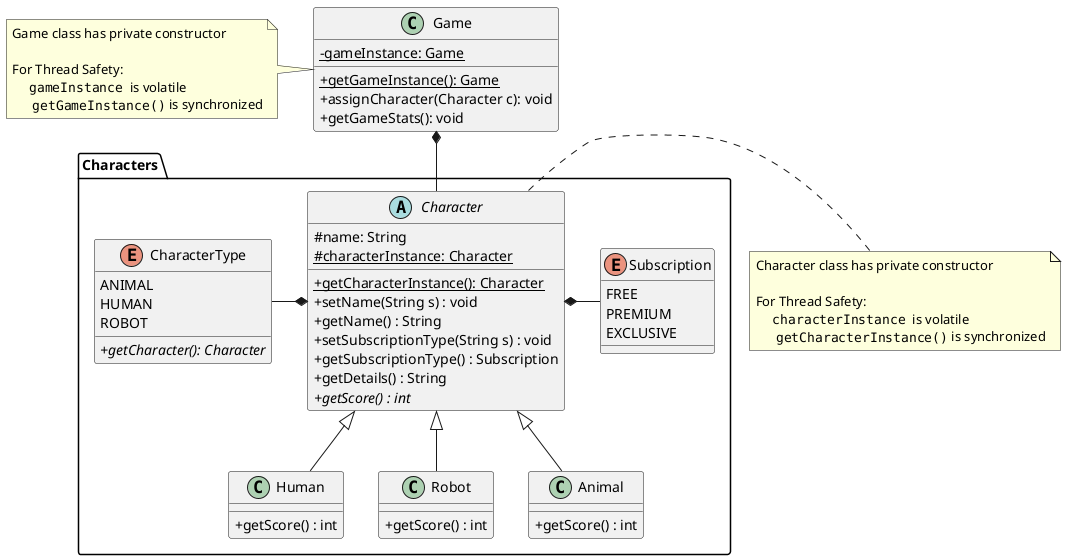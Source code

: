 @startuml
skinParam classAttributeIconSize 0

class Game{
{static} -gameInstance: Game
{static} +getGameInstance(): Game
+assignCharacter(Character c): void
+getGameStats(): void

}
note left
Game class has private constructor

For Thread Safety:
     ""gameInstance""  is volatile
      ""getGameInstance()"" is synchronized
end note

Game *-- Characters.Character

abstract class Characters.Character{
    #name: String
    {static}  #characterInstance: Character

    {static} +getCharacterInstance(): Character
    +setName(String s) : void
    +getName() : String
    +setSubscriptionType(String s) : void
    +getSubscriptionType() : Subscription
    +getDetails() : String
    {abstract} +getScore() : int
}

note right
Character class has private constructor

For Thread Safety:
     ""characterInstance""  is volatile
      ""getCharacterInstance()"" is synchronized
end note

class Characters.Human{
    + getScore() : int
}

class Characters.Robot{
    + getScore() : int
}

class Characters.Animal{
    + getScore() : int
}

enum Characters.Subscription{
FREE
PREMIUM
EXCLUSIVE
}
enum Characters.CharacterType{
ANIMAL
HUMAN
ROBOT
{abstract} +getCharacter(): Character
}

Characters.Character *- Characters.Subscription
Characters.CharacterType  -* Characters.Character


Characters.Character <|-- Characters.Human
Characters.Character <|-- Characters.Robot
Characters.Character <|-- Characters.Animal




@enduml